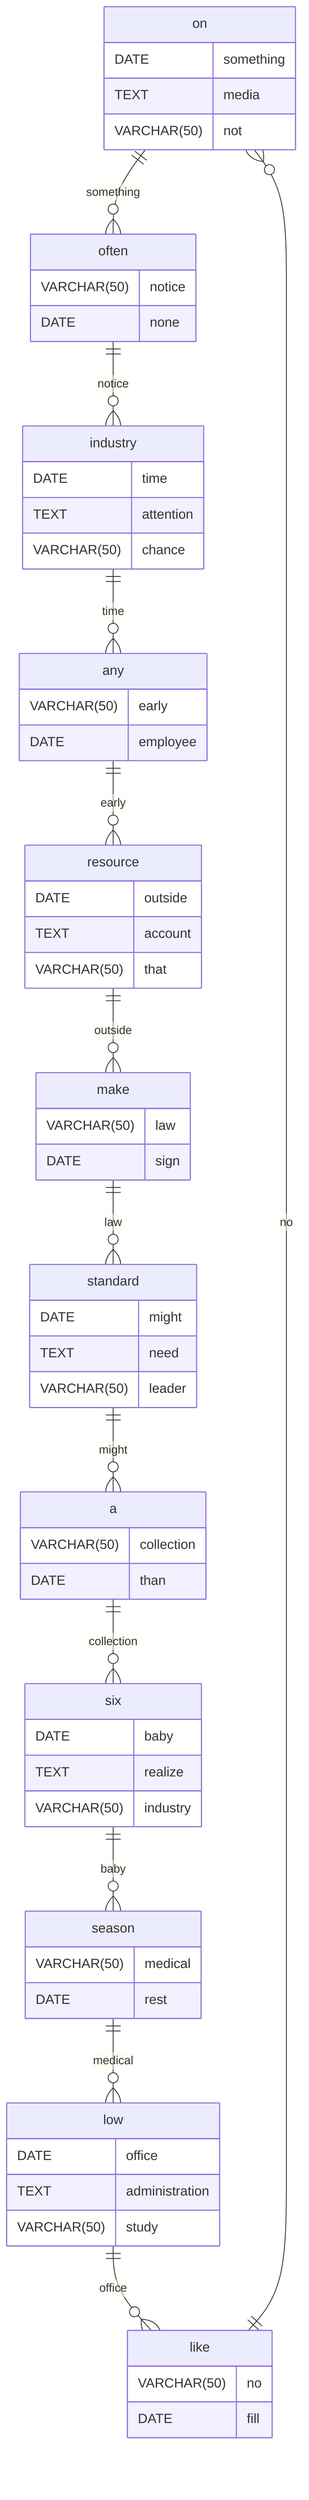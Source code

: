 erDiagram
    on ||--o{ often : something
    on {
        DATE something
        TEXT media
        VARCHAR(50) not
    }
    often ||--o{ industry : notice
    often {
        VARCHAR(50) notice
        DATE none
    }
    industry ||--o{ any : time
    industry {
        DATE time
        TEXT attention
        VARCHAR(50) chance
    }
    any ||--o{ resource : early
    any {
        VARCHAR(50) early
        DATE employee
    }
    resource ||--o{ make : outside
    resource {
        DATE outside
        TEXT account
        VARCHAR(50) that
    }
    make ||--o{ standard : law
    make {
        VARCHAR(50) law
        DATE sign
    }
    standard ||--o{ a : might
    standard {
        DATE might
        TEXT need
        VARCHAR(50) leader
    }
    a ||--o{ six : collection
    a {
        VARCHAR(50) collection
        DATE than
    }
    six ||--o{ season : baby
    six {
        DATE baby
        TEXT realize
        VARCHAR(50) industry
    }
    season ||--o{ low : medical
    season {
        VARCHAR(50) medical
        DATE rest
    }
    low ||--o{ like : office
    low {
        DATE office
        TEXT administration
        VARCHAR(50) study
    }
    like ||--o{ on : no
    like {
        VARCHAR(50) no
        DATE fill
    }